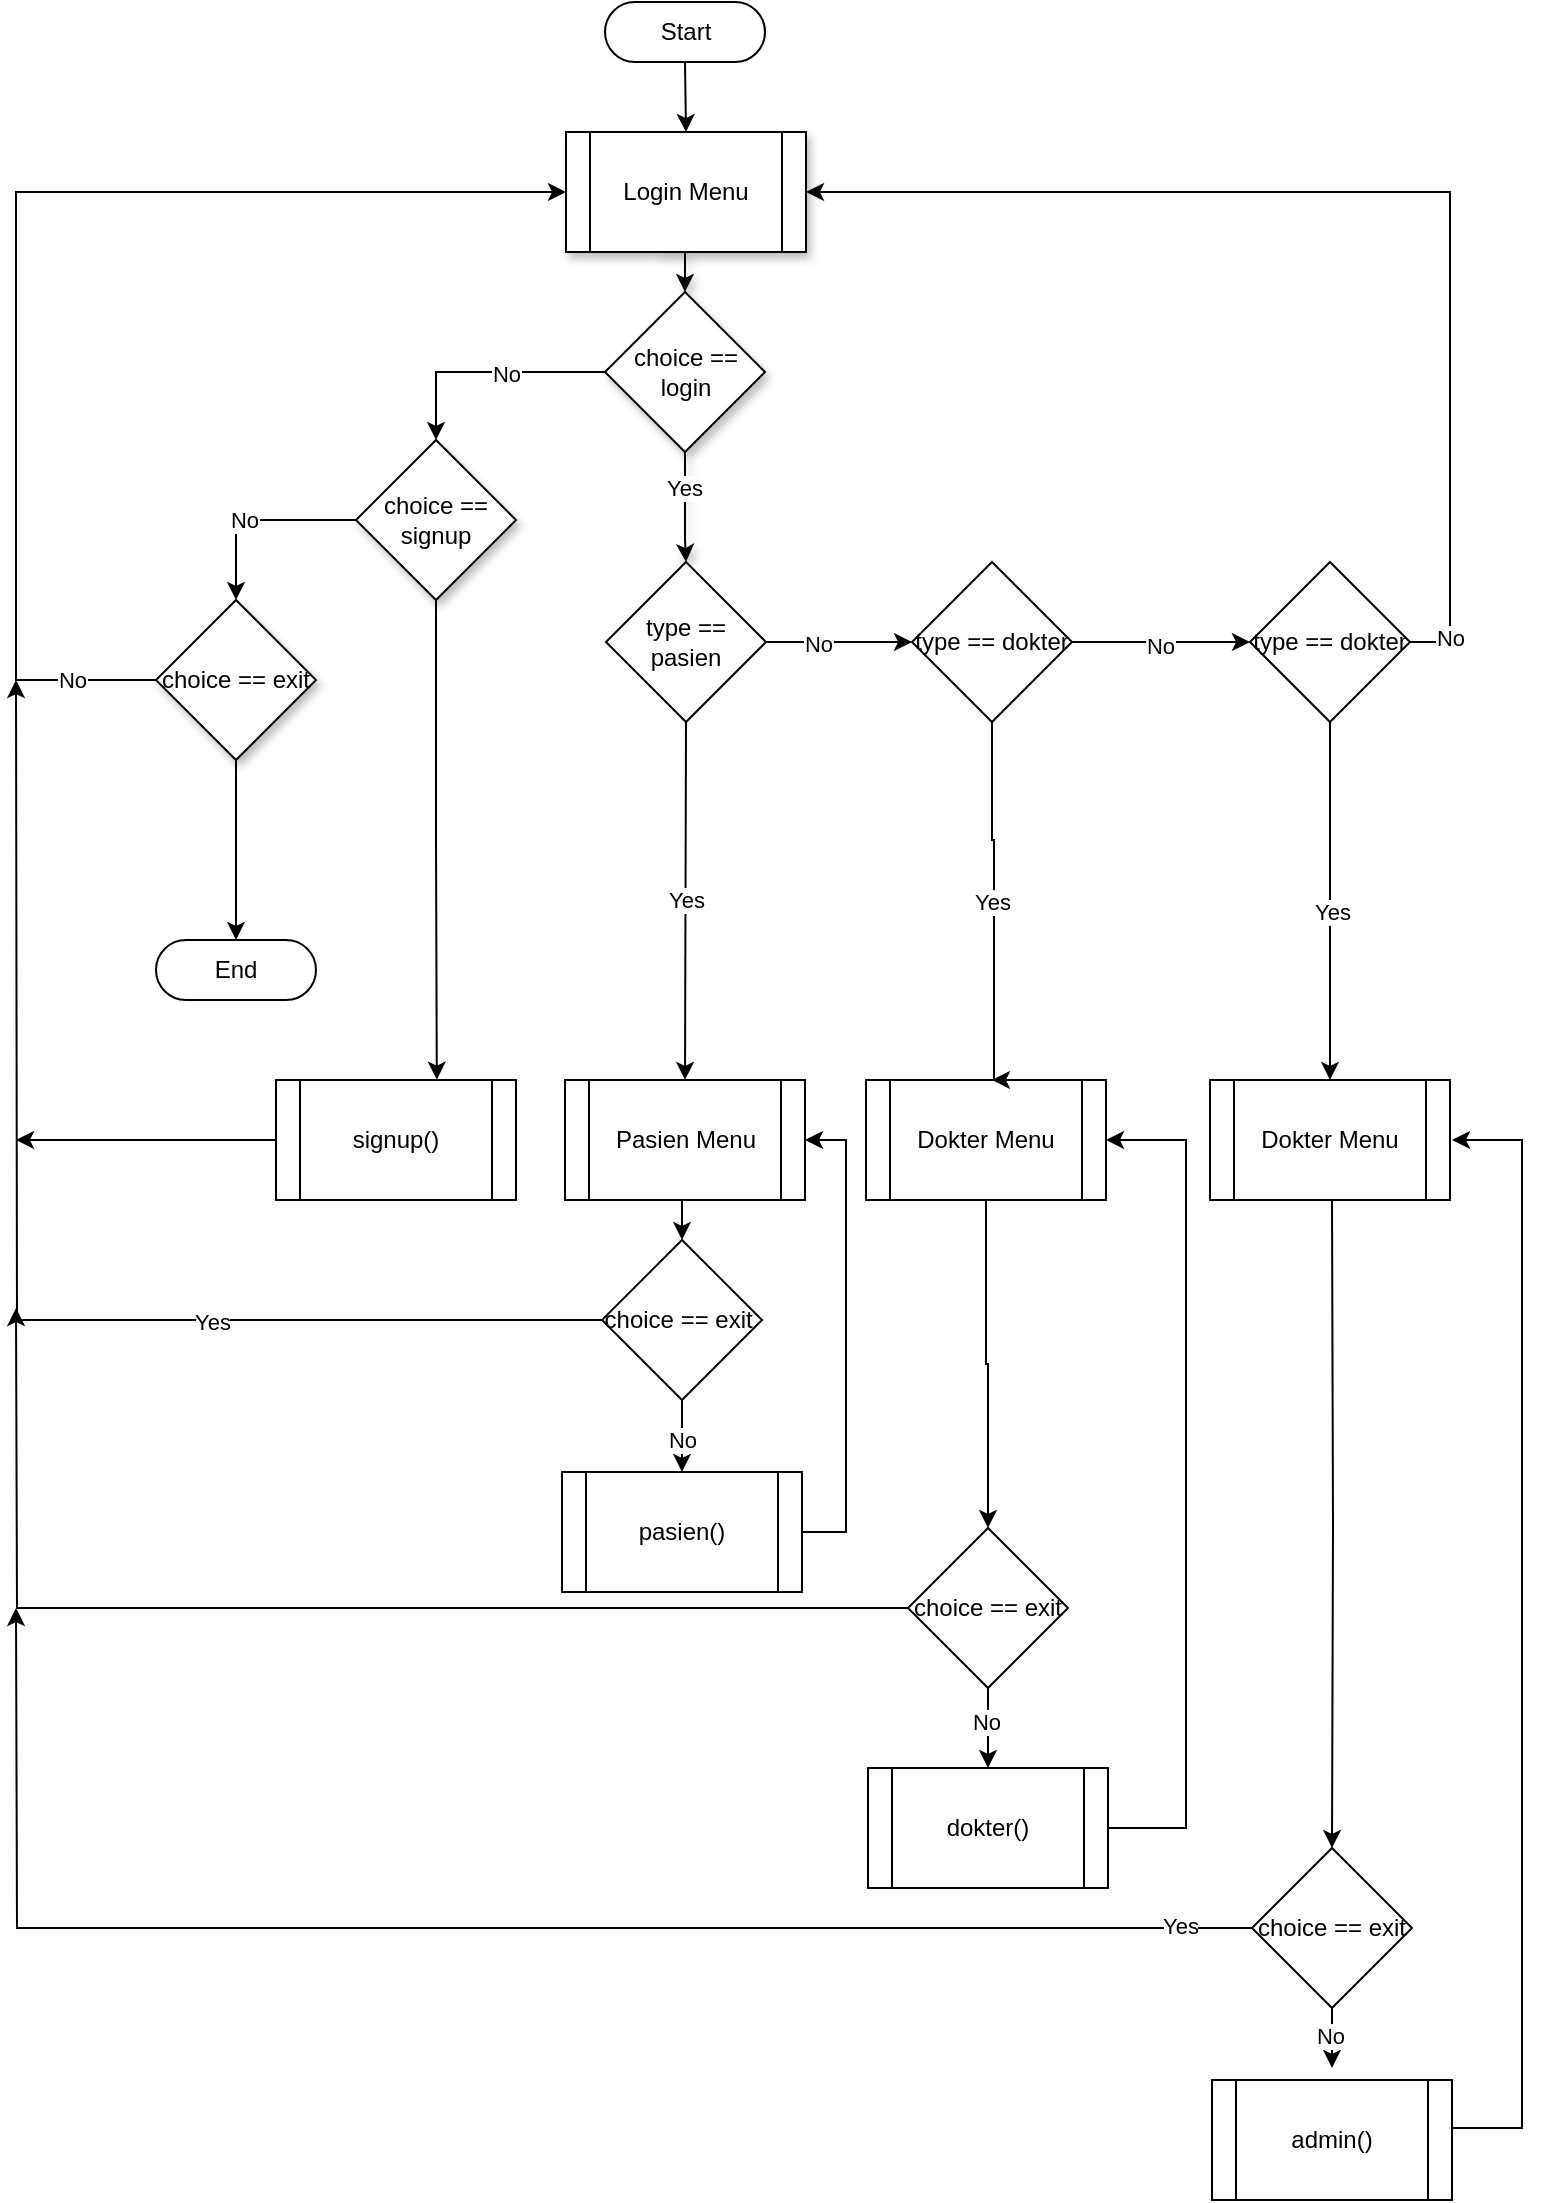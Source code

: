 <mxfile version="24.6.4" type="github">
  <diagram id="C5RBs43oDa-KdzZeNtuy" name="Page-1">
    <mxGraphModel dx="1047" dy="1790" grid="1" gridSize="10" guides="1" tooltips="1" connect="1" arrows="1" fold="1" page="1" pageScale="1" pageWidth="827" pageHeight="1169" math="0" shadow="0">
      <root>
        <mxCell id="WIyWlLk6GJQsqaUBKTNV-0" />
        <mxCell id="WIyWlLk6GJQsqaUBKTNV-1" parent="WIyWlLk6GJQsqaUBKTNV-0" />
        <mxCell id="hezOyOuETuUl_g-TGLHp-17" value="Login Menu" style="shape=process;whiteSpace=wrap;html=1;backgroundOutline=1;shadow=1;" vertex="1" parent="WIyWlLk6GJQsqaUBKTNV-1">
          <mxGeometry x="311" y="-1074" width="120" height="60" as="geometry" />
        </mxCell>
        <mxCell id="hezOyOuETuUl_g-TGLHp-25" style="edgeStyle=orthogonalEdgeStyle;rounded=0;orthogonalLoop=1;jettySize=auto;html=1;exitX=0.5;exitY=1;exitDx=0;exitDy=0;entryX=0.5;entryY=0;entryDx=0;entryDy=0;shadow=1;" edge="1" parent="WIyWlLk6GJQsqaUBKTNV-1" target="hezOyOuETuUl_g-TGLHp-21">
          <mxGeometry relative="1" as="geometry">
            <mxPoint x="356.25" y="-1014" as="sourcePoint" />
          </mxGeometry>
        </mxCell>
        <mxCell id="hezOyOuETuUl_g-TGLHp-26" style="edgeStyle=orthogonalEdgeStyle;rounded=0;orthogonalLoop=1;jettySize=auto;html=1;shadow=1;entryX=0.5;entryY=0;entryDx=0;entryDy=0;" edge="1" parent="WIyWlLk6GJQsqaUBKTNV-1" source="hezOyOuETuUl_g-TGLHp-21" target="hezOyOuETuUl_g-TGLHp-31">
          <mxGeometry relative="1" as="geometry">
            <mxPoint x="355.25" y="-856" as="targetPoint" />
            <Array as="points">
              <mxPoint x="371" y="-870" />
              <mxPoint x="371" y="-870" />
            </Array>
          </mxGeometry>
        </mxCell>
        <mxCell id="hezOyOuETuUl_g-TGLHp-43" value="Yes" style="edgeLabel;html=1;align=center;verticalAlign=middle;resizable=0;points=[];" vertex="1" connectable="0" parent="hezOyOuETuUl_g-TGLHp-26">
          <mxGeometry x="-0.35" y="-1" relative="1" as="geometry">
            <mxPoint as="offset" />
          </mxGeometry>
        </mxCell>
        <mxCell id="hezOyOuETuUl_g-TGLHp-48" style="edgeStyle=orthogonalEdgeStyle;rounded=0;orthogonalLoop=1;jettySize=auto;html=1;exitX=0;exitY=0.5;exitDx=0;exitDy=0;entryX=0.5;entryY=0;entryDx=0;entryDy=0;" edge="1" parent="WIyWlLk6GJQsqaUBKTNV-1" source="hezOyOuETuUl_g-TGLHp-21" target="hezOyOuETuUl_g-TGLHp-45">
          <mxGeometry relative="1" as="geometry" />
        </mxCell>
        <mxCell id="hezOyOuETuUl_g-TGLHp-49" value="No" style="edgeLabel;html=1;align=center;verticalAlign=middle;resizable=0;points=[];" vertex="1" connectable="0" parent="hezOyOuETuUl_g-TGLHp-48">
          <mxGeometry x="-0.166" y="1" relative="1" as="geometry">
            <mxPoint as="offset" />
          </mxGeometry>
        </mxCell>
        <mxCell id="hezOyOuETuUl_g-TGLHp-21" value="choice == login" style="rhombus;whiteSpace=wrap;html=1;shadow=1;" vertex="1" parent="WIyWlLk6GJQsqaUBKTNV-1">
          <mxGeometry x="330.5" y="-994" width="80" height="80" as="geometry" />
        </mxCell>
        <mxCell id="hezOyOuETuUl_g-TGLHp-32" style="edgeStyle=orthogonalEdgeStyle;rounded=0;orthogonalLoop=1;jettySize=auto;html=1;exitX=0.5;exitY=1;exitDx=0;exitDy=0;entryX=0.5;entryY=0;entryDx=0;entryDy=0;" edge="1" parent="WIyWlLk6GJQsqaUBKTNV-1" source="hezOyOuETuUl_g-TGLHp-31" target="hezOyOuETuUl_g-TGLHp-33">
          <mxGeometry relative="1" as="geometry">
            <mxPoint x="355.5" y="-744" as="targetPoint" />
            <Array as="points">
              <mxPoint x="371" y="-779" />
            </Array>
          </mxGeometry>
        </mxCell>
        <mxCell id="hezOyOuETuUl_g-TGLHp-42" value="Yes" style="edgeLabel;html=1;align=center;verticalAlign=middle;resizable=0;points=[];" vertex="1" connectable="0" parent="hezOyOuETuUl_g-TGLHp-32">
          <mxGeometry x="-0.32" y="1" relative="1" as="geometry">
            <mxPoint x="-1" y="28" as="offset" />
          </mxGeometry>
        </mxCell>
        <mxCell id="hezOyOuETuUl_g-TGLHp-66" style="edgeStyle=orthogonalEdgeStyle;rounded=0;orthogonalLoop=1;jettySize=auto;html=1;exitX=1;exitY=0.5;exitDx=0;exitDy=0;entryX=0;entryY=0.5;entryDx=0;entryDy=0;" edge="1" parent="WIyWlLk6GJQsqaUBKTNV-1" source="hezOyOuETuUl_g-TGLHp-31" target="hezOyOuETuUl_g-TGLHp-64">
          <mxGeometry relative="1" as="geometry" />
        </mxCell>
        <mxCell id="hezOyOuETuUl_g-TGLHp-68" value="No" style="edgeLabel;html=1;align=center;verticalAlign=middle;resizable=0;points=[];" vertex="1" connectable="0" parent="hezOyOuETuUl_g-TGLHp-66">
          <mxGeometry x="-0.295" y="-1" relative="1" as="geometry">
            <mxPoint as="offset" />
          </mxGeometry>
        </mxCell>
        <mxCell id="hezOyOuETuUl_g-TGLHp-31" value="type == pasien" style="rhombus;whiteSpace=wrap;html=1;" vertex="1" parent="WIyWlLk6GJQsqaUBKTNV-1">
          <mxGeometry x="331" y="-859" width="80" height="80" as="geometry" />
        </mxCell>
        <mxCell id="hezOyOuETuUl_g-TGLHp-35" style="edgeStyle=orthogonalEdgeStyle;rounded=0;orthogonalLoop=1;jettySize=auto;html=1;exitX=0.5;exitY=1;exitDx=0;exitDy=0;entryX=0.5;entryY=0;entryDx=0;entryDy=0;" edge="1" parent="WIyWlLk6GJQsqaUBKTNV-1" source="hezOyOuETuUl_g-TGLHp-33" target="hezOyOuETuUl_g-TGLHp-34">
          <mxGeometry relative="1" as="geometry" />
        </mxCell>
        <mxCell id="hezOyOuETuUl_g-TGLHp-33" value="Pasien Menu" style="shape=process;whiteSpace=wrap;html=1;backgroundOutline=1;" vertex="1" parent="WIyWlLk6GJQsqaUBKTNV-1">
          <mxGeometry x="310.5" y="-600" width="120" height="60" as="geometry" />
        </mxCell>
        <mxCell id="hezOyOuETuUl_g-TGLHp-37" style="edgeStyle=orthogonalEdgeStyle;rounded=0;orthogonalLoop=1;jettySize=auto;html=1;exitX=0.5;exitY=1;exitDx=0;exitDy=0;" edge="1" parent="WIyWlLk6GJQsqaUBKTNV-1" source="hezOyOuETuUl_g-TGLHp-34" target="hezOyOuETuUl_g-TGLHp-36">
          <mxGeometry relative="1" as="geometry" />
        </mxCell>
        <mxCell id="hezOyOuETuUl_g-TGLHp-56" value="No" style="edgeLabel;html=1;align=center;verticalAlign=middle;resizable=0;points=[];" vertex="1" connectable="0" parent="hezOyOuETuUl_g-TGLHp-37">
          <mxGeometry x="-0.093" relative="1" as="geometry">
            <mxPoint as="offset" />
          </mxGeometry>
        </mxCell>
        <mxCell id="hezOyOuETuUl_g-TGLHp-59" style="edgeStyle=orthogonalEdgeStyle;rounded=0;orthogonalLoop=1;jettySize=auto;html=1;exitX=0;exitY=0.5;exitDx=0;exitDy=0;" edge="1" parent="WIyWlLk6GJQsqaUBKTNV-1" source="hezOyOuETuUl_g-TGLHp-34">
          <mxGeometry relative="1" as="geometry">
            <mxPoint x="36" y="-800" as="targetPoint" />
          </mxGeometry>
        </mxCell>
        <mxCell id="hezOyOuETuUl_g-TGLHp-67" value="Yes" style="edgeLabel;html=1;align=center;verticalAlign=middle;resizable=0;points=[];" vertex="1" connectable="0" parent="hezOyOuETuUl_g-TGLHp-59">
          <mxGeometry x="-0.363" y="1" relative="1" as="geometry">
            <mxPoint as="offset" />
          </mxGeometry>
        </mxCell>
        <mxCell id="hezOyOuETuUl_g-TGLHp-34" value="choice == exit&amp;nbsp;" style="rhombus;whiteSpace=wrap;html=1;" vertex="1" parent="WIyWlLk6GJQsqaUBKTNV-1">
          <mxGeometry x="329" y="-520" width="80" height="80" as="geometry" />
        </mxCell>
        <mxCell id="hezOyOuETuUl_g-TGLHp-63" style="edgeStyle=orthogonalEdgeStyle;rounded=0;orthogonalLoop=1;jettySize=auto;html=1;entryX=1;entryY=0.5;entryDx=0;entryDy=0;" edge="1" parent="WIyWlLk6GJQsqaUBKTNV-1" source="hezOyOuETuUl_g-TGLHp-36" target="hezOyOuETuUl_g-TGLHp-33">
          <mxGeometry relative="1" as="geometry">
            <mxPoint x="436" y="-576" as="targetPoint" />
            <Array as="points">
              <mxPoint x="451" y="-374" />
              <mxPoint x="451" y="-570" />
            </Array>
          </mxGeometry>
        </mxCell>
        <mxCell id="hezOyOuETuUl_g-TGLHp-36" value="pasien()" style="shape=process;whiteSpace=wrap;html=1;backgroundOutline=1;" vertex="1" parent="WIyWlLk6GJQsqaUBKTNV-1">
          <mxGeometry x="309" y="-404" width="120" height="60" as="geometry" />
        </mxCell>
        <mxCell id="hezOyOuETuUl_g-TGLHp-50" style="edgeStyle=orthogonalEdgeStyle;rounded=0;orthogonalLoop=1;jettySize=auto;html=1;exitX=0;exitY=0.5;exitDx=0;exitDy=0;entryX=0.5;entryY=0;entryDx=0;entryDy=0;" edge="1" parent="WIyWlLk6GJQsqaUBKTNV-1" source="hezOyOuETuUl_g-TGLHp-45" target="hezOyOuETuUl_g-TGLHp-47">
          <mxGeometry relative="1" as="geometry" />
        </mxCell>
        <mxCell id="hezOyOuETuUl_g-TGLHp-51" value="No" style="edgeLabel;html=1;align=center;verticalAlign=middle;resizable=0;points=[];" vertex="1" connectable="0" parent="hezOyOuETuUl_g-TGLHp-50">
          <mxGeometry x="0.198" y="4" relative="1" as="geometry">
            <mxPoint as="offset" />
          </mxGeometry>
        </mxCell>
        <mxCell id="hezOyOuETuUl_g-TGLHp-60" style="edgeStyle=orthogonalEdgeStyle;rounded=0;orthogonalLoop=1;jettySize=auto;html=1;entryX=0.67;entryY=-0.003;entryDx=0;entryDy=0;entryPerimeter=0;" edge="1" parent="WIyWlLk6GJQsqaUBKTNV-1" source="hezOyOuETuUl_g-TGLHp-45" target="hezOyOuETuUl_g-TGLHp-61">
          <mxGeometry relative="1" as="geometry">
            <mxPoint x="246" y="-750" as="targetPoint" />
          </mxGeometry>
        </mxCell>
        <mxCell id="hezOyOuETuUl_g-TGLHp-45" value="choice == signup" style="rhombus;whiteSpace=wrap;html=1;shadow=1;" vertex="1" parent="WIyWlLk6GJQsqaUBKTNV-1">
          <mxGeometry x="206" y="-920" width="80" height="80" as="geometry" />
        </mxCell>
        <mxCell id="hezOyOuETuUl_g-TGLHp-52" style="edgeStyle=orthogonalEdgeStyle;rounded=0;orthogonalLoop=1;jettySize=auto;html=1;entryX=0;entryY=0.5;entryDx=0;entryDy=0;" edge="1" parent="WIyWlLk6GJQsqaUBKTNV-1" source="hezOyOuETuUl_g-TGLHp-47" target="hezOyOuETuUl_g-TGLHp-17">
          <mxGeometry relative="1" as="geometry">
            <mxPoint x="76" y="-1040" as="targetPoint" />
            <Array as="points">
              <mxPoint x="36" y="-800" />
              <mxPoint x="36" y="-1044" />
            </Array>
          </mxGeometry>
        </mxCell>
        <mxCell id="hezOyOuETuUl_g-TGLHp-55" value="No" style="edgeLabel;html=1;align=center;verticalAlign=middle;resizable=0;points=[];" vertex="1" connectable="0" parent="hezOyOuETuUl_g-TGLHp-52">
          <mxGeometry x="-0.855" relative="1" as="geometry">
            <mxPoint as="offset" />
          </mxGeometry>
        </mxCell>
        <mxCell id="hezOyOuETuUl_g-TGLHp-47" value="choice == exit" style="rhombus;whiteSpace=wrap;html=1;shadow=1;" vertex="1" parent="WIyWlLk6GJQsqaUBKTNV-1">
          <mxGeometry x="106" y="-840" width="80" height="80" as="geometry" />
        </mxCell>
        <mxCell id="hezOyOuETuUl_g-TGLHp-62" style="edgeStyle=orthogonalEdgeStyle;rounded=0;orthogonalLoop=1;jettySize=auto;html=1;" edge="1" parent="WIyWlLk6GJQsqaUBKTNV-1" source="hezOyOuETuUl_g-TGLHp-61">
          <mxGeometry relative="1" as="geometry">
            <mxPoint x="36" y="-570" as="targetPoint" />
          </mxGeometry>
        </mxCell>
        <mxCell id="hezOyOuETuUl_g-TGLHp-61" value="signup()" style="shape=process;whiteSpace=wrap;html=1;backgroundOutline=1;" vertex="1" parent="WIyWlLk6GJQsqaUBKTNV-1">
          <mxGeometry x="166" y="-600" width="120" height="60" as="geometry" />
        </mxCell>
        <mxCell id="hezOyOuETuUl_g-TGLHp-79" style="edgeStyle=orthogonalEdgeStyle;rounded=0;orthogonalLoop=1;jettySize=auto;html=1;entryX=0;entryY=0.5;entryDx=0;entryDy=0;" edge="1" parent="WIyWlLk6GJQsqaUBKTNV-1" source="hezOyOuETuUl_g-TGLHp-64" target="hezOyOuETuUl_g-TGLHp-78">
          <mxGeometry relative="1" as="geometry" />
        </mxCell>
        <mxCell id="hezOyOuETuUl_g-TGLHp-80" value="No" style="edgeLabel;html=1;align=center;verticalAlign=middle;resizable=0;points=[];" vertex="1" connectable="0" parent="hezOyOuETuUl_g-TGLHp-79">
          <mxGeometry x="-0.019" y="-2" relative="1" as="geometry">
            <mxPoint as="offset" />
          </mxGeometry>
        </mxCell>
        <mxCell id="hezOyOuETuUl_g-TGLHp-64" value="type == dokter" style="rhombus;whiteSpace=wrap;html=1;" vertex="1" parent="WIyWlLk6GJQsqaUBKTNV-1">
          <mxGeometry x="484" y="-859" width="80" height="80" as="geometry" />
        </mxCell>
        <mxCell id="hezOyOuETuUl_g-TGLHp-74" style="edgeStyle=orthogonalEdgeStyle;rounded=0;orthogonalLoop=1;jettySize=auto;html=1;entryX=0.5;entryY=0;entryDx=0;entryDy=0;" edge="1" parent="WIyWlLk6GJQsqaUBKTNV-1" source="hezOyOuETuUl_g-TGLHp-69" target="hezOyOuETuUl_g-TGLHp-71">
          <mxGeometry relative="1" as="geometry" />
        </mxCell>
        <mxCell id="hezOyOuETuUl_g-TGLHp-69" value="Dokter Menu" style="shape=process;whiteSpace=wrap;html=1;backgroundOutline=1;" vertex="1" parent="WIyWlLk6GJQsqaUBKTNV-1">
          <mxGeometry x="461" y="-600" width="120" height="60" as="geometry" />
        </mxCell>
        <mxCell id="hezOyOuETuUl_g-TGLHp-70" style="edgeStyle=orthogonalEdgeStyle;rounded=0;orthogonalLoop=1;jettySize=auto;html=1;exitX=0.5;exitY=1;exitDx=0;exitDy=0;entryX=0.5;entryY=0;entryDx=0;entryDy=0;" edge="1" parent="WIyWlLk6GJQsqaUBKTNV-1">
          <mxGeometry relative="1" as="geometry">
            <mxPoint x="524" y="-779" as="sourcePoint" />
            <mxPoint x="524" y="-600" as="targetPoint" />
            <Array as="points">
              <mxPoint x="524" y="-720" />
              <mxPoint x="525" y="-720" />
              <mxPoint x="525" y="-600" />
            </Array>
          </mxGeometry>
        </mxCell>
        <mxCell id="hezOyOuETuUl_g-TGLHp-77" value="Yes" style="edgeLabel;html=1;align=center;verticalAlign=middle;resizable=0;points=[];" vertex="1" connectable="0" parent="hezOyOuETuUl_g-TGLHp-70">
          <mxGeometry x="-0.29" y="-1" relative="1" as="geometry">
            <mxPoint y="26" as="offset" />
          </mxGeometry>
        </mxCell>
        <mxCell id="hezOyOuETuUl_g-TGLHp-73" style="edgeStyle=orthogonalEdgeStyle;rounded=0;orthogonalLoop=1;jettySize=auto;html=1;exitX=0.5;exitY=1;exitDx=0;exitDy=0;entryX=0.5;entryY=0;entryDx=0;entryDy=0;" edge="1" parent="WIyWlLk6GJQsqaUBKTNV-1" source="hezOyOuETuUl_g-TGLHp-71" target="hezOyOuETuUl_g-TGLHp-72">
          <mxGeometry relative="1" as="geometry" />
        </mxCell>
        <mxCell id="hezOyOuETuUl_g-TGLHp-75" value="No" style="edgeLabel;html=1;align=center;verticalAlign=middle;resizable=0;points=[];" vertex="1" connectable="0" parent="hezOyOuETuUl_g-TGLHp-73">
          <mxGeometry x="-0.17" y="-1" relative="1" as="geometry">
            <mxPoint as="offset" />
          </mxGeometry>
        </mxCell>
        <mxCell id="hezOyOuETuUl_g-TGLHp-81" style="edgeStyle=orthogonalEdgeStyle;rounded=0;orthogonalLoop=1;jettySize=auto;html=1;" edge="1" parent="WIyWlLk6GJQsqaUBKTNV-1" source="hezOyOuETuUl_g-TGLHp-71">
          <mxGeometry relative="1" as="geometry">
            <mxPoint x="36" y="-486" as="targetPoint" />
          </mxGeometry>
        </mxCell>
        <mxCell id="hezOyOuETuUl_g-TGLHp-71" value="choice == exit" style="rhombus;whiteSpace=wrap;html=1;" vertex="1" parent="WIyWlLk6GJQsqaUBKTNV-1">
          <mxGeometry x="482" y="-376" width="80" height="80" as="geometry" />
        </mxCell>
        <mxCell id="hezOyOuETuUl_g-TGLHp-76" style="edgeStyle=orthogonalEdgeStyle;rounded=0;orthogonalLoop=1;jettySize=auto;html=1;entryX=1;entryY=0.5;entryDx=0;entryDy=0;" edge="1" parent="WIyWlLk6GJQsqaUBKTNV-1" source="hezOyOuETuUl_g-TGLHp-72" target="hezOyOuETuUl_g-TGLHp-69">
          <mxGeometry relative="1" as="geometry">
            <Array as="points">
              <mxPoint x="621" y="-226" />
              <mxPoint x="621" y="-570" />
            </Array>
          </mxGeometry>
        </mxCell>
        <mxCell id="hezOyOuETuUl_g-TGLHp-72" value="dokter()" style="shape=process;whiteSpace=wrap;html=1;backgroundOutline=1;" vertex="1" parent="WIyWlLk6GJQsqaUBKTNV-1">
          <mxGeometry x="462" y="-256" width="120" height="60" as="geometry" />
        </mxCell>
        <mxCell id="hezOyOuETuUl_g-TGLHp-83" style="edgeStyle=orthogonalEdgeStyle;rounded=0;orthogonalLoop=1;jettySize=auto;html=1;" edge="1" parent="WIyWlLk6GJQsqaUBKTNV-1" source="hezOyOuETuUl_g-TGLHp-78" target="hezOyOuETuUl_g-TGLHp-82">
          <mxGeometry relative="1" as="geometry" />
        </mxCell>
        <mxCell id="hezOyOuETuUl_g-TGLHp-84" value="Yes" style="edgeLabel;html=1;align=center;verticalAlign=middle;resizable=0;points=[];" vertex="1" connectable="0" parent="hezOyOuETuUl_g-TGLHp-83">
          <mxGeometry x="0.062" y="1" relative="1" as="geometry">
            <mxPoint as="offset" />
          </mxGeometry>
        </mxCell>
        <mxCell id="hezOyOuETuUl_g-TGLHp-85" style="edgeStyle=orthogonalEdgeStyle;rounded=0;orthogonalLoop=1;jettySize=auto;html=1;exitX=1;exitY=0.5;exitDx=0;exitDy=0;entryX=1;entryY=0.5;entryDx=0;entryDy=0;" edge="1" parent="WIyWlLk6GJQsqaUBKTNV-1" source="hezOyOuETuUl_g-TGLHp-78" target="hezOyOuETuUl_g-TGLHp-17">
          <mxGeometry relative="1" as="geometry" />
        </mxCell>
        <mxCell id="hezOyOuETuUl_g-TGLHp-87" value="No" style="edgeLabel;html=1;align=center;verticalAlign=middle;resizable=0;points=[];" vertex="1" connectable="0" parent="hezOyOuETuUl_g-TGLHp-85">
          <mxGeometry x="-0.931" y="2" relative="1" as="geometry">
            <mxPoint as="offset" />
          </mxGeometry>
        </mxCell>
        <mxCell id="hezOyOuETuUl_g-TGLHp-78" value="type == dokter" style="rhombus;whiteSpace=wrap;html=1;" vertex="1" parent="WIyWlLk6GJQsqaUBKTNV-1">
          <mxGeometry x="653" y="-859" width="80" height="80" as="geometry" />
        </mxCell>
        <mxCell id="hezOyOuETuUl_g-TGLHp-89" style="edgeStyle=orthogonalEdgeStyle;rounded=0;orthogonalLoop=1;jettySize=auto;html=1;entryX=0.5;entryY=0;entryDx=0;entryDy=0;" edge="1" parent="WIyWlLk6GJQsqaUBKTNV-1" target="hezOyOuETuUl_g-TGLHp-88">
          <mxGeometry relative="1" as="geometry">
            <mxPoint x="694" y="-540" as="sourcePoint" />
          </mxGeometry>
        </mxCell>
        <mxCell id="hezOyOuETuUl_g-TGLHp-82" value="Dokter Menu" style="shape=process;whiteSpace=wrap;html=1;backgroundOutline=1;" vertex="1" parent="WIyWlLk6GJQsqaUBKTNV-1">
          <mxGeometry x="633" y="-600" width="120" height="60" as="geometry" />
        </mxCell>
        <mxCell id="hezOyOuETuUl_g-TGLHp-92" style="edgeStyle=orthogonalEdgeStyle;rounded=0;orthogonalLoop=1;jettySize=auto;html=1;" edge="1" parent="WIyWlLk6GJQsqaUBKTNV-1" source="hezOyOuETuUl_g-TGLHp-88">
          <mxGeometry relative="1" as="geometry">
            <mxPoint x="694.0" y="-106" as="targetPoint" />
          </mxGeometry>
        </mxCell>
        <mxCell id="hezOyOuETuUl_g-TGLHp-103" value="No" style="edgeLabel;html=1;align=center;verticalAlign=middle;resizable=0;points=[];" vertex="1" connectable="0" parent="hezOyOuETuUl_g-TGLHp-92">
          <mxGeometry x="-0.298" y="-1" relative="1" as="geometry">
            <mxPoint y="3" as="offset" />
          </mxGeometry>
        </mxCell>
        <mxCell id="hezOyOuETuUl_g-TGLHp-94" style="edgeStyle=orthogonalEdgeStyle;rounded=0;orthogonalLoop=1;jettySize=auto;html=1;exitX=0;exitY=0.5;exitDx=0;exitDy=0;" edge="1" parent="WIyWlLk6GJQsqaUBKTNV-1" source="hezOyOuETuUl_g-TGLHp-88">
          <mxGeometry relative="1" as="geometry">
            <mxPoint x="36" y="-336" as="targetPoint" />
          </mxGeometry>
        </mxCell>
        <mxCell id="hezOyOuETuUl_g-TGLHp-95" value="Yes" style="edgeLabel;html=1;align=center;verticalAlign=middle;resizable=0;points=[];" vertex="1" connectable="0" parent="hezOyOuETuUl_g-TGLHp-94">
          <mxGeometry x="-0.907" y="-1" relative="1" as="geometry">
            <mxPoint as="offset" />
          </mxGeometry>
        </mxCell>
        <mxCell id="hezOyOuETuUl_g-TGLHp-88" value="choice == exit" style="rhombus;whiteSpace=wrap;html=1;" vertex="1" parent="WIyWlLk6GJQsqaUBKTNV-1">
          <mxGeometry x="654" y="-216" width="80" height="80" as="geometry" />
        </mxCell>
        <mxCell id="hezOyOuETuUl_g-TGLHp-96" style="edgeStyle=orthogonalEdgeStyle;rounded=0;orthogonalLoop=1;jettySize=auto;html=1;entryX=1;entryY=0.5;entryDx=0;entryDy=0;exitX=1;exitY=0.5;exitDx=0;exitDy=0;" edge="1" parent="WIyWlLk6GJQsqaUBKTNV-1" source="hezOyOuETuUl_g-TGLHp-91">
          <mxGeometry relative="1" as="geometry">
            <mxPoint x="761" y="-76" as="sourcePoint" />
            <mxPoint x="754" y="-570" as="targetPoint" />
            <Array as="points">
              <mxPoint x="789" y="-76" />
              <mxPoint x="789" y="-570" />
            </Array>
          </mxGeometry>
        </mxCell>
        <mxCell id="hezOyOuETuUl_g-TGLHp-91" value="admin()" style="shape=process;whiteSpace=wrap;html=1;backgroundOutline=1;" vertex="1" parent="WIyWlLk6GJQsqaUBKTNV-1">
          <mxGeometry x="634" y="-100" width="120" height="60" as="geometry" />
        </mxCell>
        <mxCell id="hezOyOuETuUl_g-TGLHp-99" style="edgeStyle=orthogonalEdgeStyle;rounded=0;orthogonalLoop=1;jettySize=auto;html=1;exitX=0.5;exitY=0.5;exitDx=0;exitDy=15;exitPerimeter=0;entryX=0.5;entryY=0;entryDx=0;entryDy=0;" edge="1" parent="WIyWlLk6GJQsqaUBKTNV-1" source="hezOyOuETuUl_g-TGLHp-98" target="hezOyOuETuUl_g-TGLHp-17">
          <mxGeometry relative="1" as="geometry" />
        </mxCell>
        <mxCell id="hezOyOuETuUl_g-TGLHp-98" value="Start" style="html=1;dashed=0;whiteSpace=wrap;shape=mxgraph.dfd.start" vertex="1" parent="WIyWlLk6GJQsqaUBKTNV-1">
          <mxGeometry x="330.5" y="-1139" width="80" height="30" as="geometry" />
        </mxCell>
        <mxCell id="hezOyOuETuUl_g-TGLHp-100" value="End" style="html=1;dashed=0;whiteSpace=wrap;shape=mxgraph.dfd.start" vertex="1" parent="WIyWlLk6GJQsqaUBKTNV-1">
          <mxGeometry x="106" y="-670" width="80" height="30" as="geometry" />
        </mxCell>
        <mxCell id="hezOyOuETuUl_g-TGLHp-101" style="edgeStyle=orthogonalEdgeStyle;rounded=0;orthogonalLoop=1;jettySize=auto;html=1;exitX=0.5;exitY=1;exitDx=0;exitDy=0;entryX=0.5;entryY=0.5;entryDx=0;entryDy=-15;entryPerimeter=0;" edge="1" parent="WIyWlLk6GJQsqaUBKTNV-1" source="hezOyOuETuUl_g-TGLHp-47" target="hezOyOuETuUl_g-TGLHp-100">
          <mxGeometry relative="1" as="geometry" />
        </mxCell>
      </root>
    </mxGraphModel>
  </diagram>
</mxfile>

